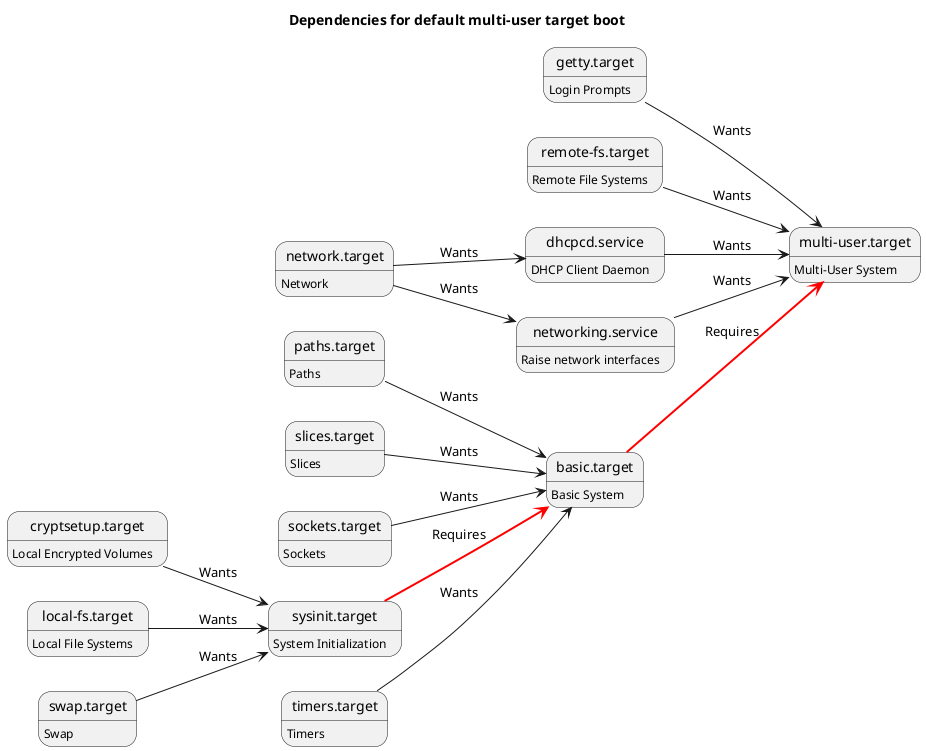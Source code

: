 @startuml
title Dependencies for default multi-user target boot
hide empty description
left to right direction

' Target dependency tree:
'
' multi-user.target
' ├─basic.target
' │ ├─paths.target
' │ ├─slices.target
' │ ├─sockets.target
' │ ├─sysinit.target
' │ │ ├─cryptsetup.target
' │ │ ├─local-fs.target
' │ │ └─swap.target
' │ └─timers.target
' ├─dhcpcd.service
' │ └─network.target
' ├─getty.target
' ├─networking.service
' │ └─network.target
' └─remote-fs.target

' State for each target
state "basic.target"        as basic        : Basic System
state "cryptsetup.target"   as cryptsetup   : Local Encrypted Volumes
state "getty.target"        as getty        : Login Prompts
state "local-fs.target"     as local_fs     : Local File Systems
state "multi-user.target"   as multi_user   : Multi-User System
state "network.target"      as network      : Network
state "paths.target"        as paths        : Paths
state "remote-fs.target"    as remote_fs    : Remote File Systems
state "slices.target"       as slices       : Slices
state "sockets.target"      as sockets      : Sockets
state "swap.target"         as swap         : Swap
state "sysinit.target"      as sysinit      : System Initialization
state "timers.target"       as timers       : Timers

' State for some services that are dependency for essential targets
state "dhcpcd.service"      as dhcpcd       : DHCP Client Daemon
state "networking.service"  as networking   : Raise network interfaces

' Multi-User System target dependencies
basic -[#red,bold]-> multi_user : Requires
dhcpcd --> multi_user : Wants
getty --> multi_user : Wants
networking --> multi_user : Wants
remote_fs --> multi_user : Wants

' Basic System target dependencies
paths --> basic : Wants
slices --> basic : Wants
sockets --> basic : Wants
sysinit -[#red,bold]-> basic : Requires
timers --> basic : Wants

' System Initialization target dependencies
cryptsetup --> sysinit : Wants
local_fs --> sysinit : Wants
swap --> sysinit : Wants

' DHCP Client Daemon service dependencies
network --> dhcpcd : Wants

' Raise network interfaces service dependencies
network --> networking : Wants

@enduml
